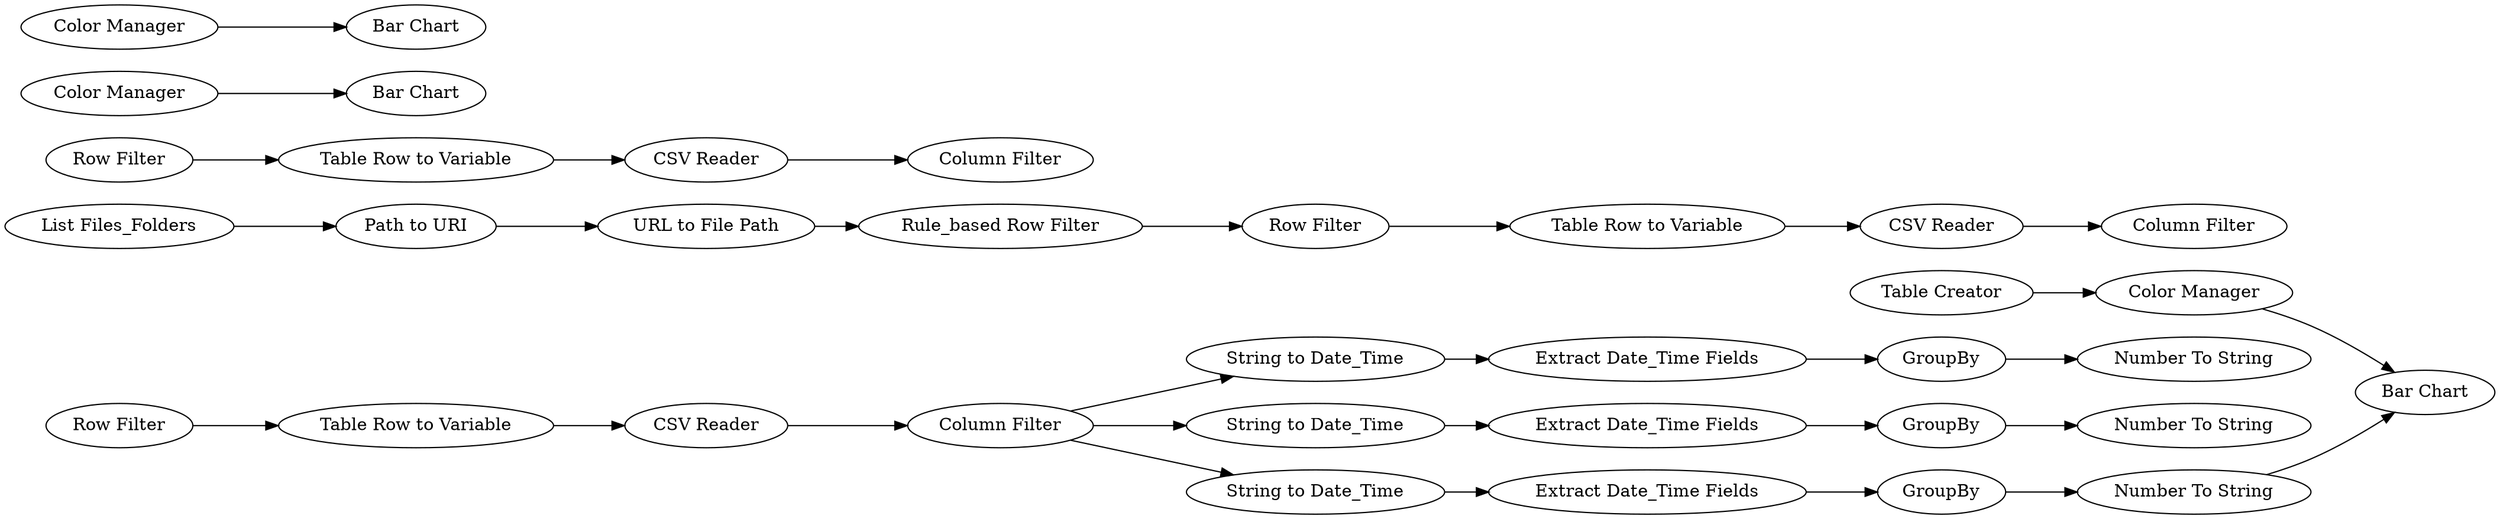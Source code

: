 digraph {
	"-7959170000931639356_31" [label="Extract Date_Time Fields"]
	"-684248966721278997_18" [label="Table Row to Variable"]
	"-684248966721278997_20" [label="Table Row to Variable"]
	"-684248966721278997_21" [label="Row Filter"]
	"-7959170000931639356_27" [label="String to Date_Time"]
	"-7959170000931639356_33" [label="Extract Date_Time Fields"]
	"4462476939208332093_9" [label="Rule_based Row Filter"]
	"4462476939208332093_7" [label="URL to File Path"]
	"-684248966721278997_17" [label="Row Filter"]
	"-7959170000931639356_26" [label="String to Date_Time"]
	"4462476939208332093_6" [label="Path to URI"]
	"-684248966721278997_24" [label="Column Filter"]
	"-684248966721278997_22" [label="Table Row to Variable"]
	"-7959170000931639356_100" [label="Number To String"]
	"-684248966721278997_10" [label="CSV Reader"]
	"6752738808429530848_37" [label="Color Manager"]
	"-7959170000931639356_102" [label="Number To String"]
	"-684248966721278997_23" [label="Column Filter"]
	"-7959170000931639356_99" [label="Number To String"]
	"4462476939208332093_1" [label="List Files_Folders"]
	"6752738808429530848_98" [label="Table Creator"]
	"6752738808429530848_101" [label="Bar Chart"]
	"-7959170000931639356_29" [label=GroupBy]
	"-684248966721278997_16" [label="CSV Reader"]
	"6752738808429530848_36" [label="Color Manager"]
	"6752738808429530848_104" [label="Color Manager"]
	"-7959170000931639356_34" [label=GroupBy]
	"-684248966721278997_5" [label="CSV Reader"]
	"6752738808429530848_97" [label="Bar Chart"]
	"-7959170000931639356_28" [label="String to Date_Time"]
	"-684248966721278997_25" [label="Column Filter"]
	"-7959170000931639356_30" [label="Extract Date_Time Fields"]
	"-684248966721278997_19" [label="Row Filter"]
	"-7959170000931639356_32" [label=GroupBy]
	"6752738808429530848_103" [label="Bar Chart"]
	"-7959170000931639356_34" -> "-7959170000931639356_102"
	"-684248966721278997_18" -> "-684248966721278997_5"
	"6752738808429530848_104" -> "6752738808429530848_103"
	"-684248966721278997_16" -> "-684248966721278997_25"
	"-7959170000931639356_32" -> "-7959170000931639356_100"
	"-7959170000931639356_26" -> "-7959170000931639356_31"
	"6752738808429530848_37" -> "6752738808429530848_97"
	"4462476939208332093_1" -> "4462476939208332093_6"
	"6752738808429530848_36" -> "6752738808429530848_101"
	"-684248966721278997_25" -> "-7959170000931639356_26"
	"-684248966721278997_20" -> "-684248966721278997_10"
	"-684248966721278997_21" -> "-684248966721278997_22"
	"-7959170000931639356_27" -> "-7959170000931639356_30"
	"-7959170000931639356_102" -> "6752738808429530848_97"
	"-684248966721278997_19" -> "-684248966721278997_20"
	"-7959170000931639356_33" -> "-7959170000931639356_34"
	"-684248966721278997_22" -> "-684248966721278997_16"
	"4462476939208332093_6" -> "4462476939208332093_7"
	"-684248966721278997_17" -> "-684248966721278997_18"
	"-684248966721278997_10" -> "-684248966721278997_24"
	"-7959170000931639356_31" -> "-7959170000931639356_32"
	"-684248966721278997_5" -> "-684248966721278997_23"
	"4462476939208332093_9" -> "-684248966721278997_17"
	"-7959170000931639356_30" -> "-7959170000931639356_29"
	"6752738808429530848_98" -> "6752738808429530848_37"
	"-7959170000931639356_28" -> "-7959170000931639356_33"
	"-684248966721278997_25" -> "-7959170000931639356_28"
	"-684248966721278997_25" -> "-7959170000931639356_27"
	"4462476939208332093_7" -> "4462476939208332093_9"
	"-7959170000931639356_29" -> "-7959170000931639356_99"
	rankdir=LR
}
